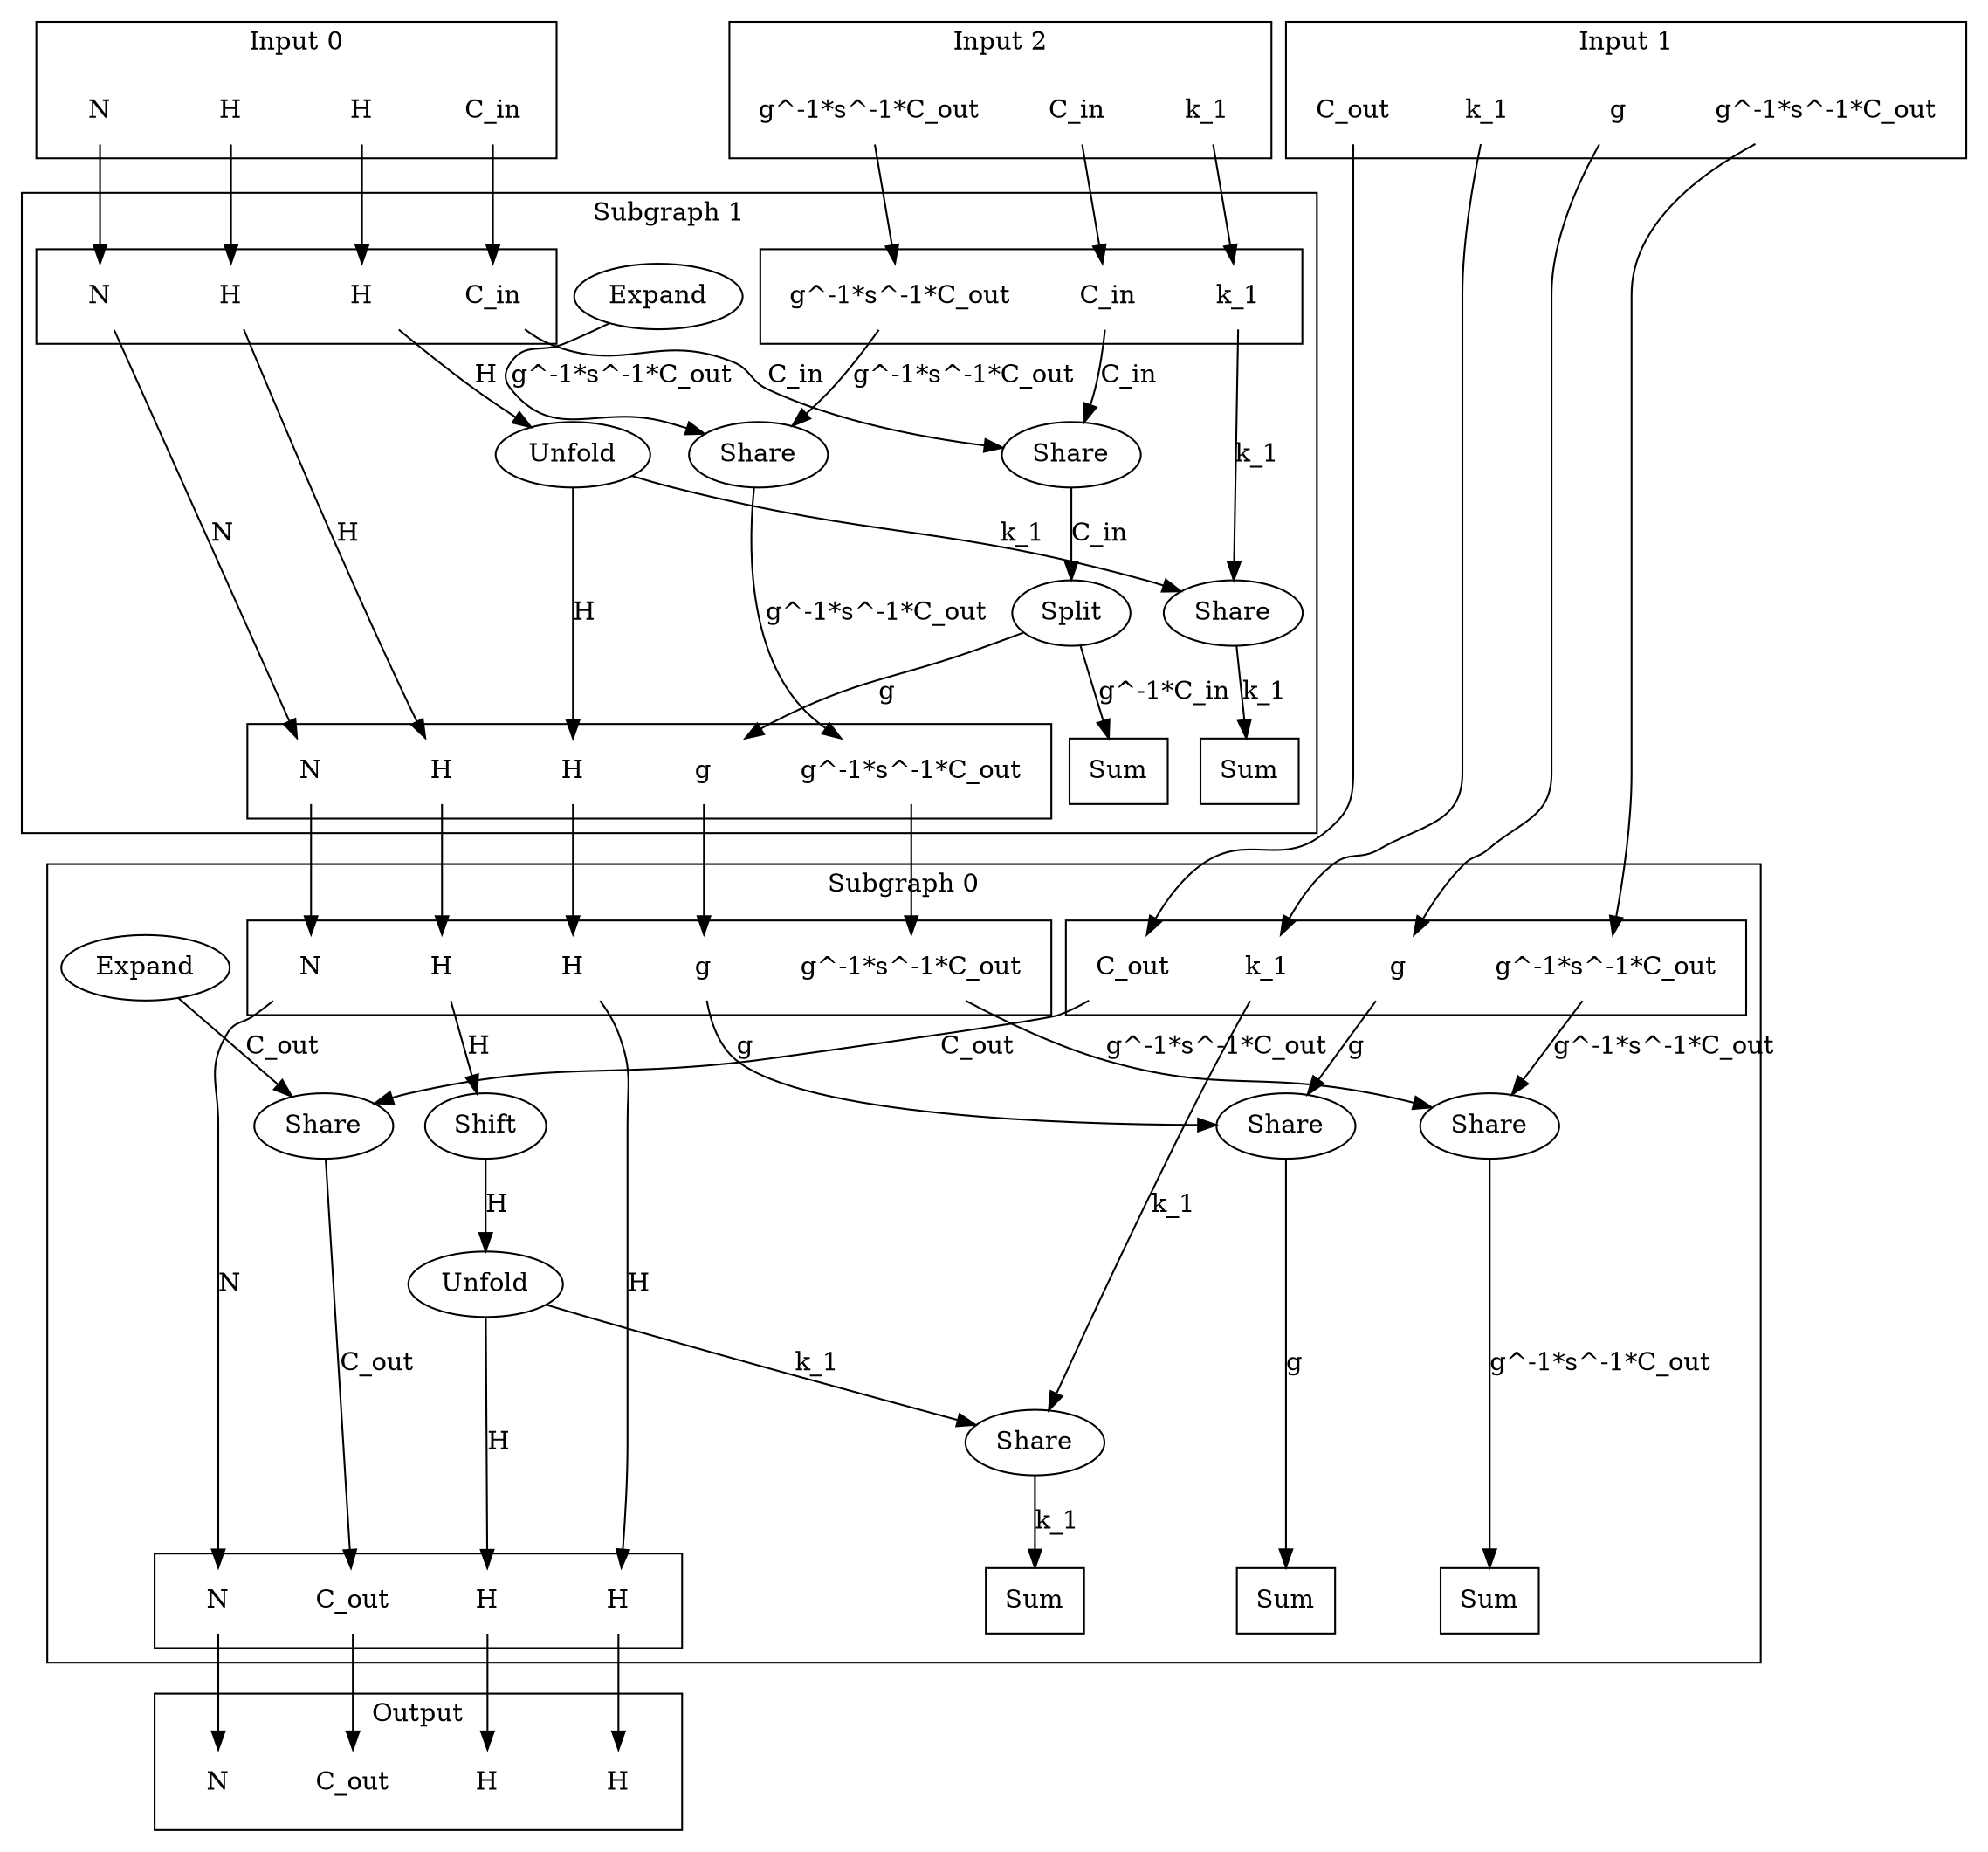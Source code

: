 digraph kernel_generated {
newrank = true;

// Stage tensor.
subgraph cluster_subgraph_0 {
    label = "Subgraph 0";
    // Reductions.
    reduce_0x7effd8001928 [label="Sum", shape=box];
    reduce_0x7effd8001a98 [label="Sum", shape=box];
    reduce_0x7effd8009288 [label="Sum", shape=box];
    // Output.
    subgraph cluster_subgraph_0_out {
        label = "";
        interface_0_out_0x55a308c0a8f0 [label="N", shape=none];
        interface_0_out_0x55a308c0a918 [label="C_out", shape=none];
        interface_0_out_0x55a308c0a940 [label="H", shape=none];
        interface_0_out_0x55a308c0a968 [label="H", shape=none];
    }
    {
        rank = same;
        reduce_0x7effd8001928;
        reduce_0x7effd8001a98;
        reduce_0x7effd8009288;
        interface_0_out_0x55a308c0a8f0;
        interface_0_out_0x55a308c0a918;
        interface_0_out_0x55a308c0a940;
        interface_0_out_0x55a308c0a968;
    }
    // Input 0.
    subgraph cluster_subgraph_0_in_0 {
        label = "";
        interface_0_in_0x55a308c0a8f0 [label="N", shape=none];
        interface_0_in_0x55a3093b87c0 [label="g", shape=none];
        interface_0_in_0x55a3093b95c0 [label="H", shape=none];
        interface_0_in_0x55a308c0a968 [label="H", shape=none];
        interface_0_in_0x55a3093b8860 [label="g^-1*s^-1*C_out", shape=none];
    }
    // Input 1.
    subgraph cluster_subgraph_0_in_1 {
        label = "";
        interface_0_in_0x55a3093b87d8 [label="g", shape=none];
        interface_0_in_0x55a3093b8828 [label="k_1", shape=none];
        interface_0_in_0x55a3093b8738 [label="C_out", shape=none];
        interface_0_in_0x55a3093b8878 [label="g^-1*s^-1*C_out", shape=none];
    }
    {
        rank = same;
        interface_0_in_0x55a308c0a8f0;
        interface_0_in_0x55a3093b87c0;
        interface_0_in_0x55a3093b95c0;
        interface_0_in_0x55a308c0a968;
        interface_0_in_0x55a3093b8860;
        interface_0_in_0x55a3093b87d8;
        interface_0_in_0x55a3093b8828;
        interface_0_in_0x55a3093b8738;
        interface_0_in_0x55a3093b8878;
    }
    // Op's.
    op_0x55a3093b8700 [label="Share"];
    op_0x55a3093b87a0 [label="Share"];
    op_0x55a3093b87f0 [label="Share"];
    op_0x55a3093b8840 [label="Share"];
    op_0x55a3093b8c98 [label="Expand"];
    op_0x55a3093b95a0 [label="Shift"];
    op_0x55a3093bb8c0 [label="Unfold"];
    // Dimension's.
    interface_0_in_0x55a308c0a8f0 -> interface_0_out_0x55a308c0a8f0 [label="N"];
    op_0x55a3093b8700 -> interface_0_out_0x55a308c0a918 [label="C_out"];
    op_0x55a3093bb8c0 -> interface_0_out_0x55a308c0a940 [label="H"];
    interface_0_in_0x55a308c0a968 -> interface_0_out_0x55a308c0a968 [label="H"];
    op_0x55a3093b8c98 -> op_0x55a3093b8700 [label="C_out"];
    interface_0_in_0x55a3093b8738 -> op_0x55a3093b8700 [label="C_out"];
    interface_0_in_0x55a3093b87c0 -> op_0x55a3093b87a0 [label="g"];
    interface_0_in_0x55a3093b87d8 -> op_0x55a3093b87a0 [label="g"];
    op_0x55a3093bb8c0 -> op_0x55a3093b87f0 [label="k_1"];
    interface_0_in_0x55a3093b8828 -> op_0x55a3093b87f0 [label="k_1"];
    interface_0_in_0x55a3093b8860 -> op_0x55a3093b8840 [label="g^-1*s^-1*C_out"];
    interface_0_in_0x55a3093b8878 -> op_0x55a3093b8840 [label="g^-1*s^-1*C_out"];
    interface_0_in_0x55a3093b95c0 -> op_0x55a3093b95a0 [label="H"];
    op_0x55a3093b95a0 -> op_0x55a3093bb8c0 [label="H"];
    op_0x55a3093b87a0 -> reduce_0x7effd8001928 [label="g"];
    op_0x55a3093b87f0 -> reduce_0x7effd8001a98 [label="k_1"];
    op_0x55a3093b8840 -> reduce_0x7effd8009288 [label="g^-1*s^-1*C_out"];
}

// Stage tensor.
subgraph cluster_subgraph_1 {
    label = "Subgraph 1";
    // Reductions.
    reduce_0x7effd8005a90 [label="Sum", shape=box];
    reduce_0x7effd8001ab0 [label="Sum", shape=box];
    // Output.
    subgraph cluster_subgraph_1_out {
        label = "";
        interface_1_out_0x55a308c0a8f0 [label="N", shape=none];
        interface_1_out_0x55a3093b87c0 [label="g", shape=none];
        interface_1_out_0x55a3093b95c0 [label="H", shape=none];
        interface_1_out_0x55a308c0a968 [label="H", shape=none];
        interface_1_out_0x55a3093b8860 [label="g^-1*s^-1*C_out", shape=none];
    }
    {
        rank = same;
        reduce_0x7effd8005a90;
        reduce_0x7effd8001ab0;
        interface_1_out_0x55a308c0a8f0;
        interface_1_out_0x55a3093b87c0;
        interface_1_out_0x55a3093b95c0;
        interface_1_out_0x55a308c0a968;
        interface_1_out_0x55a3093b8860;
    }
    // Input 0.
    subgraph cluster_subgraph_1_in_0 {
        label = "";
        interface_1_in_0x55a308c0a8f0 [label="N", shape=none];
        interface_1_in_0x55a3093b8a90 [label="C_in", shape=none];
        interface_1_in_0x55a3093b95c0 [label="H", shape=none];
        interface_1_in_0x55a3093bb968 [label="H", shape=none];
    }
    // Input 1.
    subgraph cluster_subgraph_1_in_1 {
        label = "";
        interface_1_in_0x55a3093b8aa8 [label="C_in", shape=none];
        interface_1_in_0x55a3093b8a58 [label="k_1", shape=none];
        interface_1_in_0x55a3093b8918 [label="g^-1*s^-1*C_out", shape=none];
    }
    {
        rank = same;
        interface_1_in_0x55a308c0a8f0;
        interface_1_in_0x55a3093b8a90;
        interface_1_in_0x55a3093b95c0;
        interface_1_in_0x55a3093bb968;
        interface_1_in_0x55a3093b8aa8;
        interface_1_in_0x55a3093b8a58;
        interface_1_in_0x55a3093b8918;
    }
    // Op's.
    op_0x55a3093b88e0 [label="Share"];
    op_0x55a3093b8a20 [label="Share"];
    op_0x55a3093b8a70 [label="Share"];
    op_0x55a3093b8cb8 [label="Expand"];
    op_0x55a3093bb940 [label="Unfold"];
    op_0x55a3093bd180 [label="Split"];
    // Dimension's.
    interface_1_in_0x55a308c0a8f0 -> interface_1_out_0x55a308c0a8f0 [label="N"];
    op_0x55a3093bb940 -> interface_1_out_0x55a308c0a968 [label="H"];
    op_0x55a3093bd180 -> interface_1_out_0x55a3093b87c0 [label="g"];
    op_0x55a3093b88e0 -> interface_1_out_0x55a3093b8860 [label="g^-1*s^-1*C_out"];
    op_0x55a3093b8cb8 -> op_0x55a3093b88e0 [label="g^-1*s^-1*C_out"];
    interface_1_in_0x55a3093b8918 -> op_0x55a3093b88e0 [label="g^-1*s^-1*C_out"];
    op_0x55a3093bb940 -> op_0x55a3093b8a20 [label="k_1"];
    interface_1_in_0x55a3093b8a58 -> op_0x55a3093b8a20 [label="k_1"];
    interface_1_in_0x55a3093b8a90 -> op_0x55a3093b8a70 [label="C_in"];
    interface_1_in_0x55a3093b8aa8 -> op_0x55a3093b8a70 [label="C_in"];
    interface_1_in_0x55a3093b95c0 -> interface_1_out_0x55a3093b95c0 [label="H"];
    interface_1_in_0x55a3093bb968 -> op_0x55a3093bb940 [label="H"];
    op_0x55a3093b8a70 -> op_0x55a3093bd180 [label="C_in"];
    op_0x55a3093b8a20 -> reduce_0x7effd8001ab0 [label="k_1"];
    op_0x55a3093bd180 -> reduce_0x7effd8005a90 [label="g^-1*C_in"];
}

// Input tensor.
subgraph cluster_subgraph_2 {
    label = "Input 0";
    interface_2_out_0x55a308c0a8f0 [label="N", shape=none];
    interface_2_out_0x55a3093b8a90 [label="C_in", shape=none];
    interface_2_out_0x55a3093b95c0 [label="H", shape=none];
    interface_2_out_0x55a3093bb968 [label="H", shape=none];
}

interface_2_out_0x55a308c0a8f0 -> interface_1_in_0x55a308c0a8f0;
interface_2_out_0x55a3093b8a90 -> interface_1_in_0x55a3093b8a90;
interface_2_out_0x55a3093b95c0 -> interface_1_in_0x55a3093b95c0;
interface_2_out_0x55a3093bb968 -> interface_1_in_0x55a3093bb968;

// Input tensor.
subgraph cluster_subgraph_3 {
    label = "Input 2";
    interface_3_out_0x55a3093b8aa8 [label="C_in", shape=none];
    interface_3_out_0x55a3093b8a58 [label="k_1", shape=none];
    interface_3_out_0x55a3093b8918 [label="g^-1*s^-1*C_out", shape=none];
}

interface_3_out_0x55a3093b8aa8 -> interface_1_in_0x55a3093b8aa8;
interface_3_out_0x55a3093b8a58 -> interface_1_in_0x55a3093b8a58;
interface_3_out_0x55a3093b8918 -> interface_1_in_0x55a3093b8918;

interface_1_out_0x55a308c0a8f0 -> interface_0_in_0x55a308c0a8f0;
interface_1_out_0x55a3093b87c0 -> interface_0_in_0x55a3093b87c0;
interface_1_out_0x55a3093b95c0 -> interface_0_in_0x55a3093b95c0;
interface_1_out_0x55a308c0a968 -> interface_0_in_0x55a308c0a968;
interface_1_out_0x55a3093b8860 -> interface_0_in_0x55a3093b8860;

// Input tensor.
subgraph cluster_subgraph_4 {
    label = "Input 1";
    interface_4_out_0x55a3093b87d8 [label="g", shape=none];
    interface_4_out_0x55a3093b8828 [label="k_1", shape=none];
    interface_4_out_0x55a3093b8738 [label="C_out", shape=none];
    interface_4_out_0x55a3093b8878 [label="g^-1*s^-1*C_out", shape=none];
}

interface_4_out_0x55a3093b87d8 -> interface_0_in_0x55a3093b87d8;
interface_4_out_0x55a3093b8828 -> interface_0_in_0x55a3093b8828;
interface_4_out_0x55a3093b8738 -> interface_0_in_0x55a3093b8738;
interface_4_out_0x55a3093b8878 -> interface_0_in_0x55a3093b8878;

{
    rank = same;
    interface_2_out_0x55a308c0a8f0;
    interface_2_out_0x55a3093b8a90;
    interface_2_out_0x55a3093b95c0;
    interface_2_out_0x55a3093bb968;
    interface_4_out_0x55a3093b87d8;
    interface_4_out_0x55a3093b8828;
    interface_4_out_0x55a3093b8738;
    interface_4_out_0x55a3093b8878;
    interface_3_out_0x55a3093b8aa8;
    interface_3_out_0x55a3093b8a58;
    interface_3_out_0x55a3093b8918;
}
subgraph cluster_subgraph_output {
    label = "Output";
    interface_5_in_0x55a308c0a8f0 [label="N", shape=none];
    interface_5_in_0x55a308c0a918 [label="C_out", shape=none];
    interface_5_in_0x55a308c0a940 [label="H", shape=none];
    interface_5_in_0x55a308c0a968 [label="H", shape=none];
}
interface_0_out_0x55a308c0a8f0 -> interface_5_in_0x55a308c0a8f0;
interface_0_out_0x55a308c0a918 -> interface_5_in_0x55a308c0a918;
interface_0_out_0x55a308c0a940 -> interface_5_in_0x55a308c0a940;
interface_0_out_0x55a308c0a968 -> interface_5_in_0x55a308c0a968;

}
